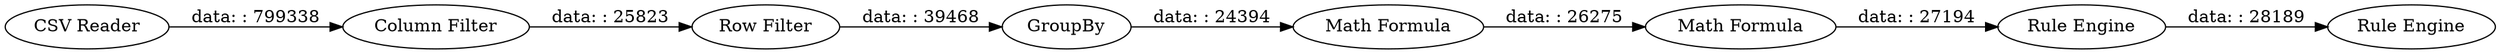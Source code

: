 digraph {
	"-362920831596580807_4" [label="Row Filter"]
	"-362920831596580807_7" [label="Rule Engine"]
	"-362920831596580807_3" [label=GroupBy]
	"-362920831596580807_6" [label="Math Formula"]
	"-362920831596580807_2" [label="Column Filter"]
	"-362920831596580807_1" [label="CSV Reader"]
	"-362920831596580807_8" [label="Rule Engine"]
	"-362920831596580807_5" [label="Math Formula"]
	"-362920831596580807_5" -> "-362920831596580807_6" [label="data: : 26275"]
	"-362920831596580807_7" -> "-362920831596580807_8" [label="data: : 28189"]
	"-362920831596580807_3" -> "-362920831596580807_5" [label="data: : 24394"]
	"-362920831596580807_2" -> "-362920831596580807_4" [label="data: : 25823"]
	"-362920831596580807_1" -> "-362920831596580807_2" [label="data: : 799338"]
	"-362920831596580807_6" -> "-362920831596580807_7" [label="data: : 27194"]
	"-362920831596580807_4" -> "-362920831596580807_3" [label="data: : 39468"]
	rankdir=LR
}

